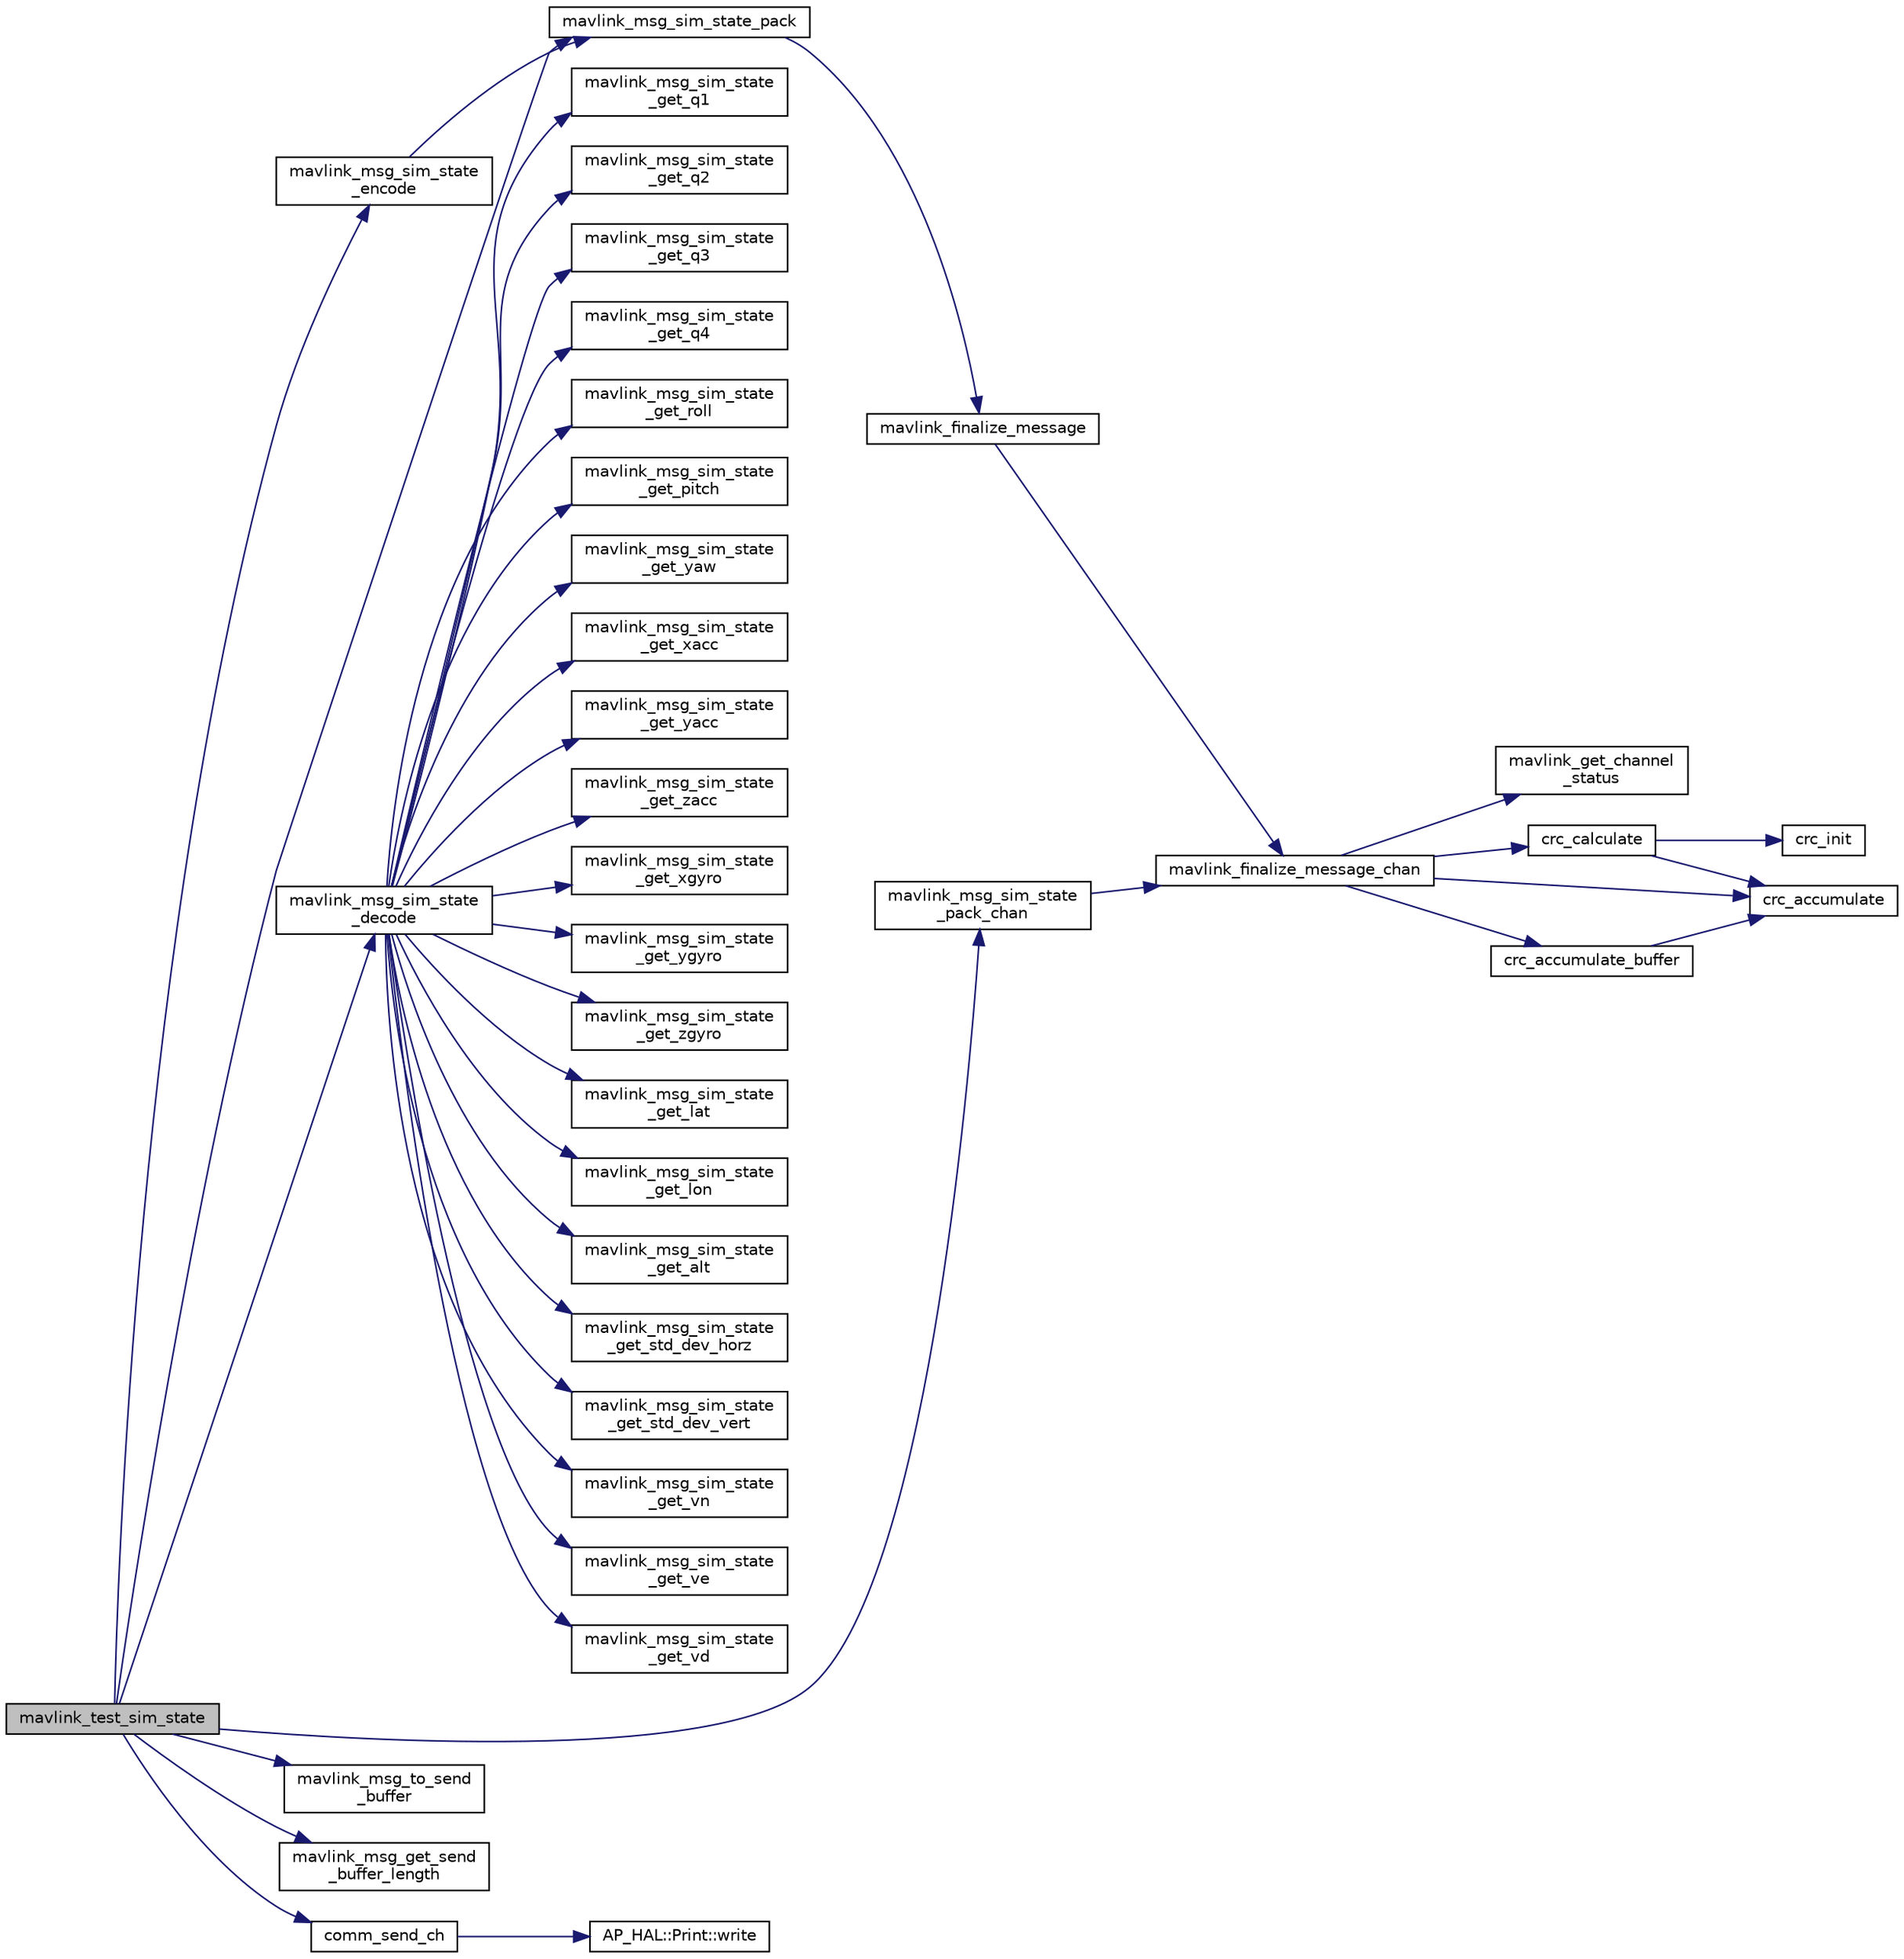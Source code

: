 digraph "mavlink_test_sim_state"
{
 // INTERACTIVE_SVG=YES
  edge [fontname="Helvetica",fontsize="10",labelfontname="Helvetica",labelfontsize="10"];
  node [fontname="Helvetica",fontsize="10",shape=record];
  rankdir="LR";
  Node1 [label="mavlink_test_sim_state",height=0.2,width=0.4,color="black", fillcolor="grey75", style="filled", fontcolor="black"];
  Node1 -> Node2 [color="midnightblue",fontsize="10",style="solid",fontname="Helvetica"];
  Node2 [label="mavlink_msg_sim_state\l_encode",height=0.2,width=0.4,color="black", fillcolor="white", style="filled",URL="$mavlink__msg__sim__state_8h.html#a727ed262615ff78ceb0a45b9f107c486",tooltip="Encode a sim_state struct. "];
  Node2 -> Node3 [color="midnightblue",fontsize="10",style="solid",fontname="Helvetica"];
  Node3 [label="mavlink_msg_sim_state_pack",height=0.2,width=0.4,color="black", fillcolor="white", style="filled",URL="$mavlink__msg__sim__state_8h.html#aaeeb2f6563cb7721165cc1f035276c7f",tooltip="Pack a sim_state message. "];
  Node3 -> Node4 [color="midnightblue",fontsize="10",style="solid",fontname="Helvetica"];
  Node4 [label="mavlink_finalize_message",height=0.2,width=0.4,color="black", fillcolor="white", style="filled",URL="$mavlink__helpers_8h.html#af3bea083c5ec83f5b6570b2bd4a817d0",tooltip="Finalize a MAVLink message with MAVLINK_COMM_0 as default channel. "];
  Node4 -> Node5 [color="midnightblue",fontsize="10",style="solid",fontname="Helvetica"];
  Node5 [label="mavlink_finalize_message_chan",height=0.2,width=0.4,color="black", fillcolor="white", style="filled",URL="$mavlink__helpers_8h.html#aa66131138fc02101dcc73b4b556ab422",tooltip="Finalize a MAVLink message with channel assignment. "];
  Node5 -> Node6 [color="midnightblue",fontsize="10",style="solid",fontname="Helvetica"];
  Node6 [label="mavlink_get_channel\l_status",height=0.2,width=0.4,color="black", fillcolor="white", style="filled",URL="$mavlink__helpers_8h.html#ac006d308067f48514ca5c0cf0b046c28"];
  Node5 -> Node7 [color="midnightblue",fontsize="10",style="solid",fontname="Helvetica"];
  Node7 [label="crc_calculate",height=0.2,width=0.4,color="black", fillcolor="white", style="filled",URL="$checksum_8h.html#ab4264eb7b9e22aabb5cc3191bce35f4c",tooltip="Calculates the X.25 checksum on a byte buffer. "];
  Node7 -> Node8 [color="midnightblue",fontsize="10",style="solid",fontname="Helvetica"];
  Node8 [label="crc_init",height=0.2,width=0.4,color="black", fillcolor="white", style="filled",URL="$checksum_8h.html#aee738f6e20d31b027afdd966c79befae",tooltip="Initiliaze the buffer for the X.25 CRC. "];
  Node7 -> Node9 [color="midnightblue",fontsize="10",style="solid",fontname="Helvetica"];
  Node9 [label="crc_accumulate",height=0.2,width=0.4,color="black", fillcolor="white", style="filled",URL="$checksum_8h.html#ade2bbc31cd3b5b6d839556f56de61957",tooltip="Accumulate the X.25 CRC by adding one char at a time. "];
  Node5 -> Node10 [color="midnightblue",fontsize="10",style="solid",fontname="Helvetica"];
  Node10 [label="crc_accumulate_buffer",height=0.2,width=0.4,color="black", fillcolor="white", style="filled",URL="$checksum_8h.html#abcbaa800e8fcbcdf9bb48168657fbefd",tooltip="Accumulate the X.25 CRC by adding an array of bytes. "];
  Node10 -> Node9 [color="midnightblue",fontsize="10",style="solid",fontname="Helvetica"];
  Node5 -> Node9 [color="midnightblue",fontsize="10",style="solid",fontname="Helvetica"];
  Node1 -> Node11 [color="midnightblue",fontsize="10",style="solid",fontname="Helvetica"];
  Node11 [label="mavlink_msg_sim_state\l_decode",height=0.2,width=0.4,color="black", fillcolor="white", style="filled",URL="$mavlink__msg__sim__state_8h.html#a11dc33a88d1826500f13324aaa86250b",tooltip="Decode a sim_state message into a struct. "];
  Node11 -> Node12 [color="midnightblue",fontsize="10",style="solid",fontname="Helvetica"];
  Node12 [label="mavlink_msg_sim_state\l_get_q1",height=0.2,width=0.4,color="black", fillcolor="white", style="filled",URL="$mavlink__msg__sim__state_8h.html#a7cc1ee197aecf57a26ffdaea6deb4e4a",tooltip="Send a sim_state message. "];
  Node11 -> Node13 [color="midnightblue",fontsize="10",style="solid",fontname="Helvetica"];
  Node13 [label="mavlink_msg_sim_state\l_get_q2",height=0.2,width=0.4,color="black", fillcolor="white", style="filled",URL="$mavlink__msg__sim__state_8h.html#a7f13505f6f0fc3be591bb08f51b62d91",tooltip="Get field q2 from sim_state message. "];
  Node11 -> Node14 [color="midnightblue",fontsize="10",style="solid",fontname="Helvetica"];
  Node14 [label="mavlink_msg_sim_state\l_get_q3",height=0.2,width=0.4,color="black", fillcolor="white", style="filled",URL="$mavlink__msg__sim__state_8h.html#af8171b0168cd8c51f95cd834454952fc",tooltip="Get field q3 from sim_state message. "];
  Node11 -> Node15 [color="midnightblue",fontsize="10",style="solid",fontname="Helvetica"];
  Node15 [label="mavlink_msg_sim_state\l_get_q4",height=0.2,width=0.4,color="black", fillcolor="white", style="filled",URL="$mavlink__msg__sim__state_8h.html#acc416d5c84d117b1701c8b2a5da252cc",tooltip="Get field q4 from sim_state message. "];
  Node11 -> Node16 [color="midnightblue",fontsize="10",style="solid",fontname="Helvetica"];
  Node16 [label="mavlink_msg_sim_state\l_get_roll",height=0.2,width=0.4,color="black", fillcolor="white", style="filled",URL="$mavlink__msg__sim__state_8h.html#a50e9d5aa980673fb092a8167b14f9f38",tooltip="Get field roll from sim_state message. "];
  Node11 -> Node17 [color="midnightblue",fontsize="10",style="solid",fontname="Helvetica"];
  Node17 [label="mavlink_msg_sim_state\l_get_pitch",height=0.2,width=0.4,color="black", fillcolor="white", style="filled",URL="$mavlink__msg__sim__state_8h.html#ac854f46bc0984c41345f330b6fb62a99",tooltip="Get field pitch from sim_state message. "];
  Node11 -> Node18 [color="midnightblue",fontsize="10",style="solid",fontname="Helvetica"];
  Node18 [label="mavlink_msg_sim_state\l_get_yaw",height=0.2,width=0.4,color="black", fillcolor="white", style="filled",URL="$mavlink__msg__sim__state_8h.html#a562de2a86a1d48149aaa2479504128ec",tooltip="Get field yaw from sim_state message. "];
  Node11 -> Node19 [color="midnightblue",fontsize="10",style="solid",fontname="Helvetica"];
  Node19 [label="mavlink_msg_sim_state\l_get_xacc",height=0.2,width=0.4,color="black", fillcolor="white", style="filled",URL="$mavlink__msg__sim__state_8h.html#aedd3e7dc3bca089a945d1df1eb825bdb",tooltip="Get field xacc from sim_state message. "];
  Node11 -> Node20 [color="midnightblue",fontsize="10",style="solid",fontname="Helvetica"];
  Node20 [label="mavlink_msg_sim_state\l_get_yacc",height=0.2,width=0.4,color="black", fillcolor="white", style="filled",URL="$mavlink__msg__sim__state_8h.html#ac036991b9d5452686ff7eaca51f6b71e",tooltip="Get field yacc from sim_state message. "];
  Node11 -> Node21 [color="midnightblue",fontsize="10",style="solid",fontname="Helvetica"];
  Node21 [label="mavlink_msg_sim_state\l_get_zacc",height=0.2,width=0.4,color="black", fillcolor="white", style="filled",URL="$mavlink__msg__sim__state_8h.html#a887b7b53bcdcde7670941da5d52ac0df",tooltip="Get field zacc from sim_state message. "];
  Node11 -> Node22 [color="midnightblue",fontsize="10",style="solid",fontname="Helvetica"];
  Node22 [label="mavlink_msg_sim_state\l_get_xgyro",height=0.2,width=0.4,color="black", fillcolor="white", style="filled",URL="$mavlink__msg__sim__state_8h.html#a9854735c044182f64288307b8f5aaf11",tooltip="Get field xgyro from sim_state message. "];
  Node11 -> Node23 [color="midnightblue",fontsize="10",style="solid",fontname="Helvetica"];
  Node23 [label="mavlink_msg_sim_state\l_get_ygyro",height=0.2,width=0.4,color="black", fillcolor="white", style="filled",URL="$mavlink__msg__sim__state_8h.html#a3d1dfd589231e3321a0d2cbe90f5f51b",tooltip="Get field ygyro from sim_state message. "];
  Node11 -> Node24 [color="midnightblue",fontsize="10",style="solid",fontname="Helvetica"];
  Node24 [label="mavlink_msg_sim_state\l_get_zgyro",height=0.2,width=0.4,color="black", fillcolor="white", style="filled",URL="$mavlink__msg__sim__state_8h.html#a7b6c7315140d6b7c7954af75c063264a",tooltip="Get field zgyro from sim_state message. "];
  Node11 -> Node25 [color="midnightblue",fontsize="10",style="solid",fontname="Helvetica"];
  Node25 [label="mavlink_msg_sim_state\l_get_lat",height=0.2,width=0.4,color="black", fillcolor="white", style="filled",URL="$mavlink__msg__sim__state_8h.html#a722571e90ac94d7b980f25f5945a40c1",tooltip="Get field lat from sim_state message. "];
  Node11 -> Node26 [color="midnightblue",fontsize="10",style="solid",fontname="Helvetica"];
  Node26 [label="mavlink_msg_sim_state\l_get_lon",height=0.2,width=0.4,color="black", fillcolor="white", style="filled",URL="$mavlink__msg__sim__state_8h.html#a3e708bec1f785a44ebb999c6b265ba38",tooltip="Get field lon from sim_state message. "];
  Node11 -> Node27 [color="midnightblue",fontsize="10",style="solid",fontname="Helvetica"];
  Node27 [label="mavlink_msg_sim_state\l_get_alt",height=0.2,width=0.4,color="black", fillcolor="white", style="filled",URL="$mavlink__msg__sim__state_8h.html#a2c29c0ddbd722c3f2720d11ef1e8394a",tooltip="Get field alt from sim_state message. "];
  Node11 -> Node28 [color="midnightblue",fontsize="10",style="solid",fontname="Helvetica"];
  Node28 [label="mavlink_msg_sim_state\l_get_std_dev_horz",height=0.2,width=0.4,color="black", fillcolor="white", style="filled",URL="$mavlink__msg__sim__state_8h.html#a2f8abad39ff3ff28754dc56bb8e7767e",tooltip="Get field std_dev_horz from sim_state message. "];
  Node11 -> Node29 [color="midnightblue",fontsize="10",style="solid",fontname="Helvetica"];
  Node29 [label="mavlink_msg_sim_state\l_get_std_dev_vert",height=0.2,width=0.4,color="black", fillcolor="white", style="filled",URL="$mavlink__msg__sim__state_8h.html#a860e80e0ee12edc21004671243cbe42a",tooltip="Get field std_dev_vert from sim_state message. "];
  Node11 -> Node30 [color="midnightblue",fontsize="10",style="solid",fontname="Helvetica"];
  Node30 [label="mavlink_msg_sim_state\l_get_vn",height=0.2,width=0.4,color="black", fillcolor="white", style="filled",URL="$mavlink__msg__sim__state_8h.html#a030a9f8597fbf7bd08516f3af93c0655",tooltip="Get field vn from sim_state message. "];
  Node11 -> Node31 [color="midnightblue",fontsize="10",style="solid",fontname="Helvetica"];
  Node31 [label="mavlink_msg_sim_state\l_get_ve",height=0.2,width=0.4,color="black", fillcolor="white", style="filled",URL="$mavlink__msg__sim__state_8h.html#aa24b7988b196d5222942904d23739966",tooltip="Get field ve from sim_state message. "];
  Node11 -> Node32 [color="midnightblue",fontsize="10",style="solid",fontname="Helvetica"];
  Node32 [label="mavlink_msg_sim_state\l_get_vd",height=0.2,width=0.4,color="black", fillcolor="white", style="filled",URL="$mavlink__msg__sim__state_8h.html#aa7c73ed8a060b5f32a10ea0b0d2ac322",tooltip="Get field vd from sim_state message. "];
  Node1 -> Node3 [color="midnightblue",fontsize="10",style="solid",fontname="Helvetica"];
  Node1 -> Node33 [color="midnightblue",fontsize="10",style="solid",fontname="Helvetica"];
  Node33 [label="mavlink_msg_sim_state\l_pack_chan",height=0.2,width=0.4,color="black", fillcolor="white", style="filled",URL="$mavlink__msg__sim__state_8h.html#a54192839ae805ea1d9e12b1a0b20bd74",tooltip="Pack a sim_state message on a channel. "];
  Node33 -> Node5 [color="midnightblue",fontsize="10",style="solid",fontname="Helvetica"];
  Node1 -> Node34 [color="midnightblue",fontsize="10",style="solid",fontname="Helvetica"];
  Node34 [label="mavlink_msg_to_send\l_buffer",height=0.2,width=0.4,color="black", fillcolor="white", style="filled",URL="$mavlink__helpers_8h.html#afea0a9befa84822fd62c2899ea0d849e",tooltip="Pack a message to send it over a serial byte stream. "];
  Node1 -> Node35 [color="midnightblue",fontsize="10",style="solid",fontname="Helvetica"];
  Node35 [label="mavlink_msg_get_send\l_buffer_length",height=0.2,width=0.4,color="black", fillcolor="white", style="filled",URL="$protocol_8h.html#aa86c08f27aabb7a2e12a67f189f590c8",tooltip="Get the required buffer size for this message. "];
  Node1 -> Node36 [color="midnightblue",fontsize="10",style="solid",fontname="Helvetica"];
  Node36 [label="comm_send_ch",height=0.2,width=0.4,color="black", fillcolor="white", style="filled",URL="$GCS__MAVLink_8h.html#ab753873a1ee10adedd0ce246311468f8"];
  Node36 -> Node37 [color="midnightblue",fontsize="10",style="solid",fontname="Helvetica"];
  Node37 [label="AP_HAL::Print::write",height=0.2,width=0.4,color="black", fillcolor="white", style="filled",URL="$classAP__HAL_1_1Print.html#acc65391952a43334f8f5c9bef341f501"];
}
